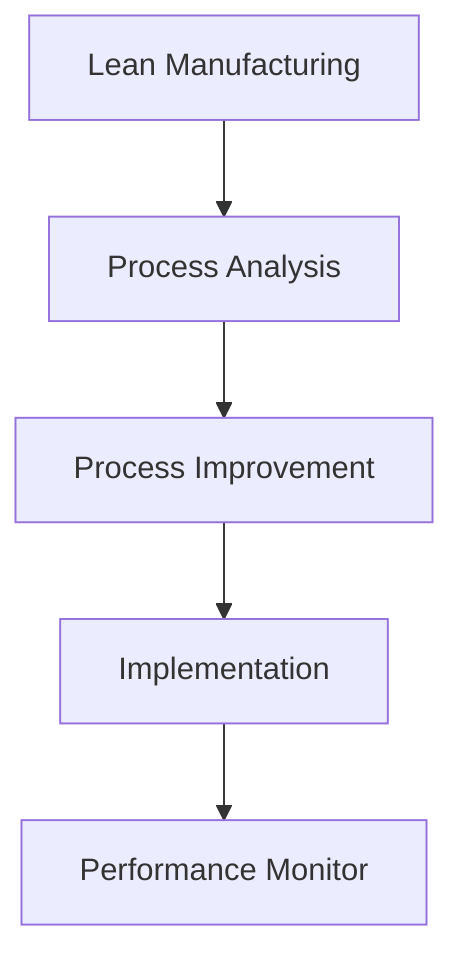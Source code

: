 flowchart TD
    Lean[Lean Manufacturing] --> Analyze[Process Analysis]
    Analyze --> Improve[Process Improvement]
    Improve --> Implement[Implementation]
    Implement --> Monitor[Performance Monitor]